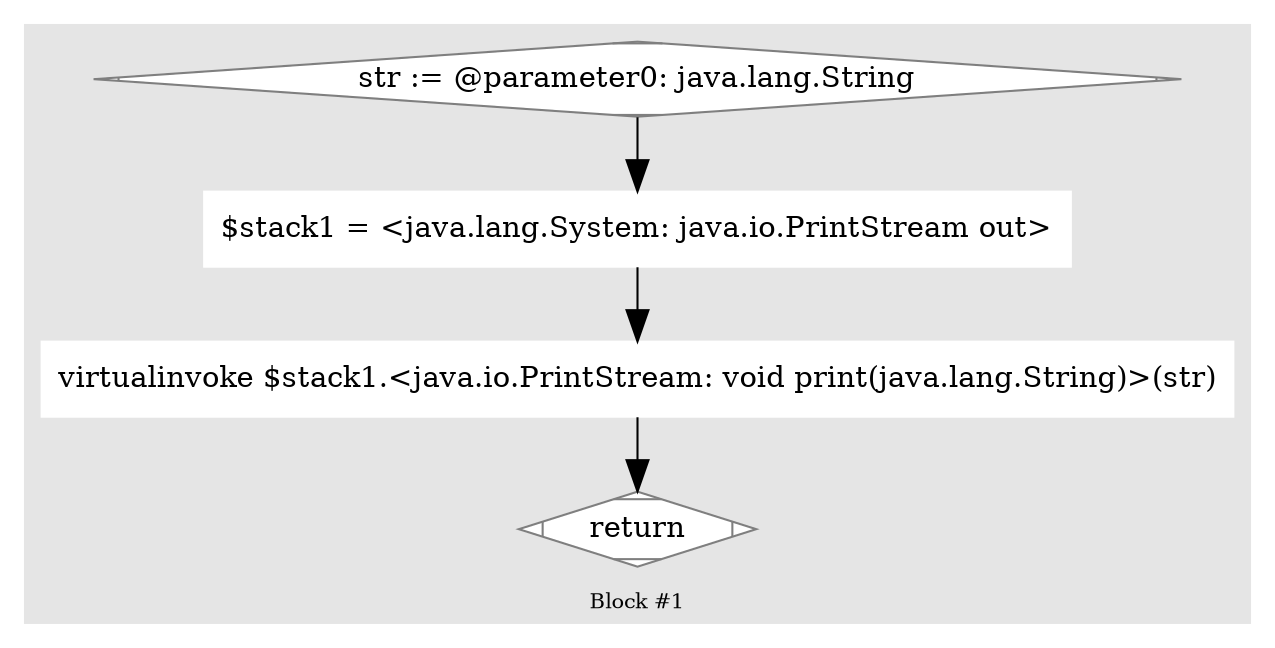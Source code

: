 digraph G {
	compound=true
	labelloc=b
	style=filled
	color=gray90
	node [shape=box,style=filled,color=white]
	edge [fontsize=10,arrowsize=1.5,fontcolor=grey40]
	fontsize=10

//  lines [27: 28] 
	subgraph cluster_1498438472 { 
		label = "Block #1"
		690052870[label="str := @parameter0: java.lang.String",shape=Mdiamond,color=grey50,fillcolor=white]
		1403700359[label="$stack1 = &lt;java.lang.System: java.io.PrintStream out&gt;"]
		1387380406[label="virtualinvoke $stack1.&lt;java.io.PrintStream: void print(java.lang.String)&gt;(str)"]
		335359181[label="return",shape=Mdiamond,color=grey50,fillcolor=white]

		690052870 -> 1403700359 -> 1387380406 -> 335359181
	}

}